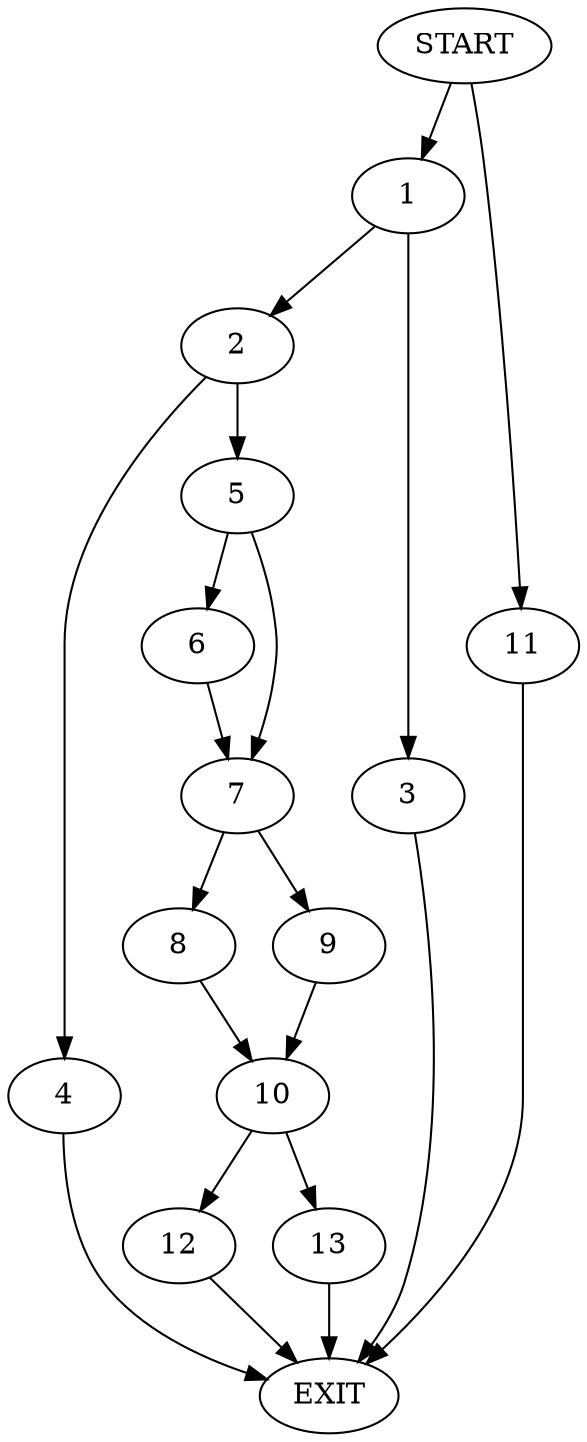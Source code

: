 digraph {
0 [label="START"]
14 [label="EXIT"]
0 -> 1
1 -> 2
1 -> 3
2 -> 4
2 -> 5
3 -> 14
5 -> 6
5 -> 7
4 -> 14
7 -> 8
7 -> 9
6 -> 7
8 -> 10
9 -> 10
0 -> 11
11 -> 14
10 -> 12
10 -> 13
13 -> 14
12 -> 14
}
